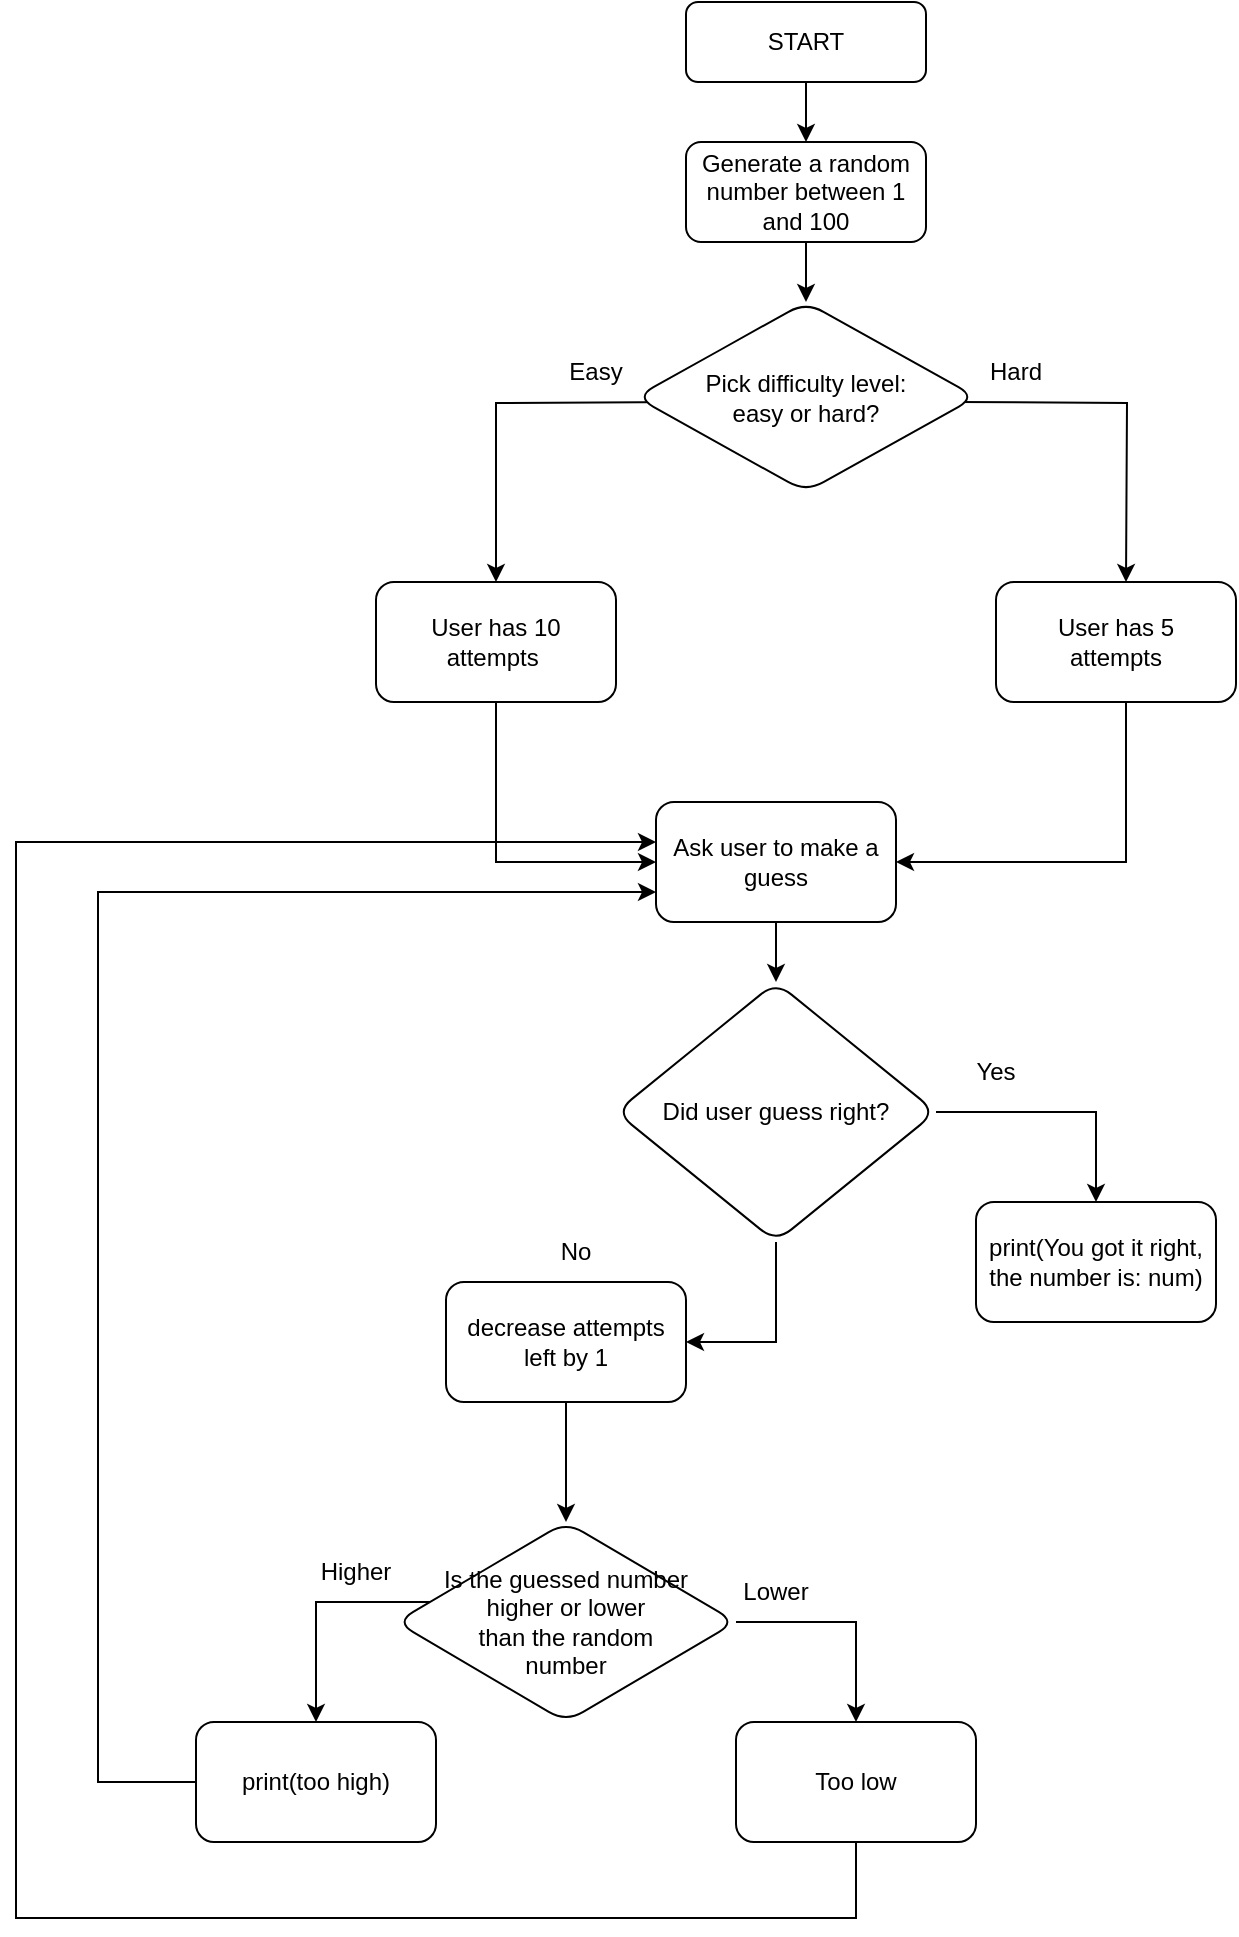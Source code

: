 <mxfile version="22.1.21" type="device">
  <diagram name="Page-1" id="oyZ4dtZLjev76OJQ1Ywi">
    <mxGraphModel dx="922" dy="575" grid="1" gridSize="10" guides="1" tooltips="1" connect="1" arrows="1" fold="1" page="1" pageScale="1" pageWidth="850" pageHeight="1100" math="0" shadow="0">
      <root>
        <mxCell id="0" />
        <mxCell id="1" parent="0" />
        <mxCell id="hgFu8f6doZ0GLa-e8cyX-4" value="" style="edgeStyle=orthogonalEdgeStyle;rounded=0;orthogonalLoop=1;jettySize=auto;html=1;" edge="1" parent="1" source="hgFu8f6doZ0GLa-e8cyX-1" target="hgFu8f6doZ0GLa-e8cyX-3">
          <mxGeometry relative="1" as="geometry" />
        </mxCell>
        <mxCell id="hgFu8f6doZ0GLa-e8cyX-1" value="START" style="rounded=1;whiteSpace=wrap;html=1;" vertex="1" parent="1">
          <mxGeometry x="365" y="30" width="120" height="40" as="geometry" />
        </mxCell>
        <mxCell id="hgFu8f6doZ0GLa-e8cyX-42" value="" style="edgeStyle=orthogonalEdgeStyle;rounded=0;orthogonalLoop=1;jettySize=auto;html=1;" edge="1" parent="1" source="hgFu8f6doZ0GLa-e8cyX-3" target="hgFu8f6doZ0GLa-e8cyX-41">
          <mxGeometry relative="1" as="geometry" />
        </mxCell>
        <mxCell id="hgFu8f6doZ0GLa-e8cyX-3" value="Generate a random number between 1 and 100" style="whiteSpace=wrap;html=1;rounded=1;" vertex="1" parent="1">
          <mxGeometry x="365" y="100" width="120" height="50" as="geometry" />
        </mxCell>
        <mxCell id="hgFu8f6doZ0GLa-e8cyX-19" value="" style="edgeStyle=orthogonalEdgeStyle;rounded=0;orthogonalLoop=1;jettySize=auto;html=1;" edge="1" parent="1">
          <mxGeometry relative="1" as="geometry">
            <mxPoint x="500" y="230" as="sourcePoint" />
            <mxPoint x="585" y="320" as="targetPoint" />
          </mxGeometry>
        </mxCell>
        <mxCell id="hgFu8f6doZ0GLa-e8cyX-24" value="" style="edgeStyle=orthogonalEdgeStyle;rounded=0;orthogonalLoop=1;jettySize=auto;html=1;" edge="1" parent="1" target="hgFu8f6doZ0GLa-e8cyX-23">
          <mxGeometry relative="1" as="geometry">
            <mxPoint x="365" y="230" as="sourcePoint" />
          </mxGeometry>
        </mxCell>
        <mxCell id="hgFu8f6doZ0GLa-e8cyX-29" value="" style="edgeStyle=orthogonalEdgeStyle;rounded=0;orthogonalLoop=1;jettySize=auto;html=1;entryX=1;entryY=0.5;entryDx=0;entryDy=0;" edge="1" parent="1" target="hgFu8f6doZ0GLa-e8cyX-28">
          <mxGeometry relative="1" as="geometry">
            <mxPoint x="585" y="380" as="sourcePoint" />
            <mxPoint x="485" y="460" as="targetPoint" />
            <Array as="points">
              <mxPoint x="585" y="460" />
            </Array>
          </mxGeometry>
        </mxCell>
        <mxCell id="hgFu8f6doZ0GLa-e8cyX-18" value="User has 5&lt;br&gt;attempts" style="whiteSpace=wrap;html=1;rounded=1;" vertex="1" parent="1">
          <mxGeometry x="520" y="320" width="120" height="60" as="geometry" />
        </mxCell>
        <mxCell id="hgFu8f6doZ0GLa-e8cyX-20" value="Hard" style="text;html=1;strokeColor=none;fillColor=none;align=center;verticalAlign=middle;whiteSpace=wrap;rounded=0;" vertex="1" parent="1">
          <mxGeometry x="500" y="200" width="60" height="30" as="geometry" />
        </mxCell>
        <mxCell id="hgFu8f6doZ0GLa-e8cyX-30" style="edgeStyle=orthogonalEdgeStyle;rounded=0;orthogonalLoop=1;jettySize=auto;html=1;entryX=0;entryY=0.5;entryDx=0;entryDy=0;" edge="1" parent="1" source="hgFu8f6doZ0GLa-e8cyX-23" target="hgFu8f6doZ0GLa-e8cyX-28">
          <mxGeometry relative="1" as="geometry">
            <mxPoint x="300" y="470" as="targetPoint" />
            <Array as="points">
              <mxPoint x="270" y="460" />
            </Array>
          </mxGeometry>
        </mxCell>
        <mxCell id="hgFu8f6doZ0GLa-e8cyX-23" value="User has 10 &lt;br&gt;attempts&amp;nbsp;" style="whiteSpace=wrap;html=1;rounded=1;" vertex="1" parent="1">
          <mxGeometry x="210" y="320" width="120" height="60" as="geometry" />
        </mxCell>
        <mxCell id="hgFu8f6doZ0GLa-e8cyX-27" value="Easy" style="text;html=1;strokeColor=none;fillColor=none;align=center;verticalAlign=middle;whiteSpace=wrap;rounded=0;" vertex="1" parent="1">
          <mxGeometry x="290" y="200" width="60" height="30" as="geometry" />
        </mxCell>
        <mxCell id="hgFu8f6doZ0GLa-e8cyX-32" value="" style="edgeStyle=orthogonalEdgeStyle;rounded=0;orthogonalLoop=1;jettySize=auto;html=1;" edge="1" parent="1" source="hgFu8f6doZ0GLa-e8cyX-28" target="hgFu8f6doZ0GLa-e8cyX-31">
          <mxGeometry relative="1" as="geometry" />
        </mxCell>
        <mxCell id="hgFu8f6doZ0GLa-e8cyX-28" value="Ask user to make a guess" style="whiteSpace=wrap;html=1;rounded=1;" vertex="1" parent="1">
          <mxGeometry x="350" y="430" width="120" height="60" as="geometry" />
        </mxCell>
        <mxCell id="hgFu8f6doZ0GLa-e8cyX-34" value="" style="edgeStyle=orthogonalEdgeStyle;rounded=0;orthogonalLoop=1;jettySize=auto;html=1;" edge="1" parent="1" source="hgFu8f6doZ0GLa-e8cyX-31" target="hgFu8f6doZ0GLa-e8cyX-33">
          <mxGeometry relative="1" as="geometry">
            <Array as="points">
              <mxPoint x="570" y="585" />
            </Array>
          </mxGeometry>
        </mxCell>
        <mxCell id="hgFu8f6doZ0GLa-e8cyX-36" value="" style="edgeStyle=orthogonalEdgeStyle;rounded=0;orthogonalLoop=1;jettySize=auto;html=1;" edge="1" parent="1" source="hgFu8f6doZ0GLa-e8cyX-31" target="hgFu8f6doZ0GLa-e8cyX-35">
          <mxGeometry relative="1" as="geometry">
            <Array as="points">
              <mxPoint x="410" y="700" />
            </Array>
          </mxGeometry>
        </mxCell>
        <mxCell id="hgFu8f6doZ0GLa-e8cyX-31" value="Did user guess right?" style="rhombus;whiteSpace=wrap;html=1;rounded=1;" vertex="1" parent="1">
          <mxGeometry x="330" y="520" width="160" height="130" as="geometry" />
        </mxCell>
        <mxCell id="hgFu8f6doZ0GLa-e8cyX-33" value="print(You got it right, the number is: num)" style="whiteSpace=wrap;html=1;rounded=1;" vertex="1" parent="1">
          <mxGeometry x="510" y="630" width="120" height="60" as="geometry" />
        </mxCell>
        <mxCell id="hgFu8f6doZ0GLa-e8cyX-47" value="" style="edgeStyle=orthogonalEdgeStyle;rounded=0;orthogonalLoop=1;jettySize=auto;html=1;" edge="1" parent="1" source="hgFu8f6doZ0GLa-e8cyX-35" target="hgFu8f6doZ0GLa-e8cyX-46">
          <mxGeometry relative="1" as="geometry" />
        </mxCell>
        <mxCell id="hgFu8f6doZ0GLa-e8cyX-35" value="decrease attempts left by 1" style="whiteSpace=wrap;html=1;rounded=1;" vertex="1" parent="1">
          <mxGeometry x="245" y="670" width="120" height="60" as="geometry" />
        </mxCell>
        <mxCell id="hgFu8f6doZ0GLa-e8cyX-37" value="Yes" style="text;html=1;strokeColor=none;fillColor=none;align=center;verticalAlign=middle;whiteSpace=wrap;rounded=0;" vertex="1" parent="1">
          <mxGeometry x="490" y="550" width="60" height="30" as="geometry" />
        </mxCell>
        <mxCell id="hgFu8f6doZ0GLa-e8cyX-38" value="No" style="text;html=1;strokeColor=none;fillColor=none;align=center;verticalAlign=middle;whiteSpace=wrap;rounded=0;" vertex="1" parent="1">
          <mxGeometry x="280" y="640" width="60" height="30" as="geometry" />
        </mxCell>
        <mxCell id="hgFu8f6doZ0GLa-e8cyX-41" value="Pick difficulty level:&lt;br style=&quot;border-color: var(--border-color);&quot;&gt;easy or hard?" style="rhombus;whiteSpace=wrap;html=1;rounded=1;" vertex="1" parent="1">
          <mxGeometry x="340" y="180" width="170" height="95" as="geometry" />
        </mxCell>
        <mxCell id="hgFu8f6doZ0GLa-e8cyX-49" value="" style="edgeStyle=orthogonalEdgeStyle;rounded=0;orthogonalLoop=1;jettySize=auto;html=1;" edge="1" parent="1" source="hgFu8f6doZ0GLa-e8cyX-46" target="hgFu8f6doZ0GLa-e8cyX-48">
          <mxGeometry relative="1" as="geometry">
            <Array as="points">
              <mxPoint x="180" y="830" />
            </Array>
          </mxGeometry>
        </mxCell>
        <mxCell id="hgFu8f6doZ0GLa-e8cyX-53" style="edgeStyle=orthogonalEdgeStyle;rounded=0;orthogonalLoop=1;jettySize=auto;html=1;exitX=1;exitY=0.5;exitDx=0;exitDy=0;entryX=0.5;entryY=0;entryDx=0;entryDy=0;" edge="1" parent="1" source="hgFu8f6doZ0GLa-e8cyX-46" target="hgFu8f6doZ0GLa-e8cyX-51">
          <mxGeometry relative="1" as="geometry" />
        </mxCell>
        <mxCell id="hgFu8f6doZ0GLa-e8cyX-46" value="Is the guessed number&lt;br&gt;higher or lower&lt;br&gt;than the random&lt;br&gt;number" style="rhombus;whiteSpace=wrap;html=1;rounded=1;" vertex="1" parent="1">
          <mxGeometry x="220" y="790" width="170" height="100" as="geometry" />
        </mxCell>
        <mxCell id="hgFu8f6doZ0GLa-e8cyX-55" style="edgeStyle=orthogonalEdgeStyle;rounded=0;orthogonalLoop=1;jettySize=auto;html=1;entryX=0;entryY=0.75;entryDx=0;entryDy=0;" edge="1" parent="1" source="hgFu8f6doZ0GLa-e8cyX-48" target="hgFu8f6doZ0GLa-e8cyX-28">
          <mxGeometry relative="1" as="geometry">
            <mxPoint x="70" y="430" as="targetPoint" />
            <Array as="points">
              <mxPoint x="71" y="920" />
              <mxPoint x="71" y="475" />
            </Array>
          </mxGeometry>
        </mxCell>
        <mxCell id="hgFu8f6doZ0GLa-e8cyX-48" value="print(too high)" style="whiteSpace=wrap;html=1;rounded=1;" vertex="1" parent="1">
          <mxGeometry x="120" y="890" width="120" height="60" as="geometry" />
        </mxCell>
        <mxCell id="hgFu8f6doZ0GLa-e8cyX-50" value="Higher" style="text;html=1;strokeColor=none;fillColor=none;align=center;verticalAlign=middle;whiteSpace=wrap;rounded=0;" vertex="1" parent="1">
          <mxGeometry x="170" y="800" width="60" height="30" as="geometry" />
        </mxCell>
        <mxCell id="hgFu8f6doZ0GLa-e8cyX-56" style="edgeStyle=orthogonalEdgeStyle;rounded=0;orthogonalLoop=1;jettySize=auto;html=1;exitX=0.5;exitY=1;exitDx=0;exitDy=0;" edge="1" parent="1" source="hgFu8f6doZ0GLa-e8cyX-51">
          <mxGeometry relative="1" as="geometry">
            <mxPoint x="350" y="450" as="targetPoint" />
            <mxPoint x="145" y="987.5" as="sourcePoint" />
            <Array as="points">
              <mxPoint x="450" y="988" />
              <mxPoint x="30" y="988" />
              <mxPoint x="30" y="450" />
            </Array>
          </mxGeometry>
        </mxCell>
        <mxCell id="hgFu8f6doZ0GLa-e8cyX-51" value="Too low" style="whiteSpace=wrap;html=1;rounded=1;" vertex="1" parent="1">
          <mxGeometry x="390" y="890" width="120" height="60" as="geometry" />
        </mxCell>
        <mxCell id="hgFu8f6doZ0GLa-e8cyX-54" value="Lower" style="text;html=1;strokeColor=none;fillColor=none;align=center;verticalAlign=middle;whiteSpace=wrap;rounded=0;" vertex="1" parent="1">
          <mxGeometry x="380" y="810" width="60" height="30" as="geometry" />
        </mxCell>
      </root>
    </mxGraphModel>
  </diagram>
</mxfile>
